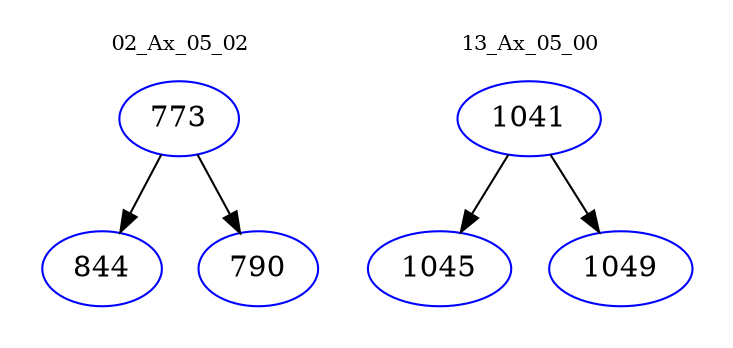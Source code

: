 digraph{
subgraph cluster_0 {
color = white
label = "02_Ax_05_02";
fontsize=10;
T0_773 [label="773", color="blue"]
T0_773 -> T0_844 [color="black"]
T0_844 [label="844", color="blue"]
T0_773 -> T0_790 [color="black"]
T0_790 [label="790", color="blue"]
}
subgraph cluster_1 {
color = white
label = "13_Ax_05_00";
fontsize=10;
T1_1041 [label="1041", color="blue"]
T1_1041 -> T1_1045 [color="black"]
T1_1045 [label="1045", color="blue"]
T1_1041 -> T1_1049 [color="black"]
T1_1049 [label="1049", color="blue"]
}
}
